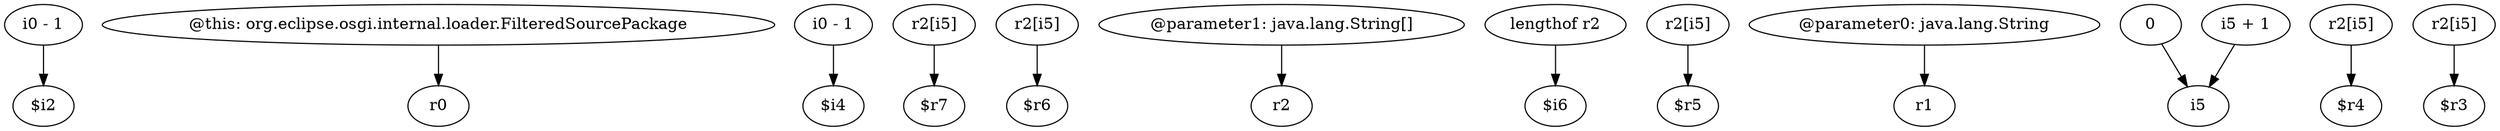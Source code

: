 digraph g {
0[label="i0 - 1"]
1[label="$i2"]
0->1[label=""]
2[label="@this: org.eclipse.osgi.internal.loader.FilteredSourcePackage"]
3[label="r0"]
2->3[label=""]
4[label="i0 - 1"]
5[label="$i4"]
4->5[label=""]
6[label="r2[i5]"]
7[label="$r7"]
6->7[label=""]
8[label="r2[i5]"]
9[label="$r6"]
8->9[label=""]
10[label="@parameter1: java.lang.String[]"]
11[label="r2"]
10->11[label=""]
12[label="lengthof r2"]
13[label="$i6"]
12->13[label=""]
14[label="r2[i5]"]
15[label="$r5"]
14->15[label=""]
16[label="@parameter0: java.lang.String"]
17[label="r1"]
16->17[label=""]
18[label="0"]
19[label="i5"]
18->19[label=""]
20[label="r2[i5]"]
21[label="$r4"]
20->21[label=""]
22[label="i5 + 1"]
22->19[label=""]
23[label="r2[i5]"]
24[label="$r3"]
23->24[label=""]
}